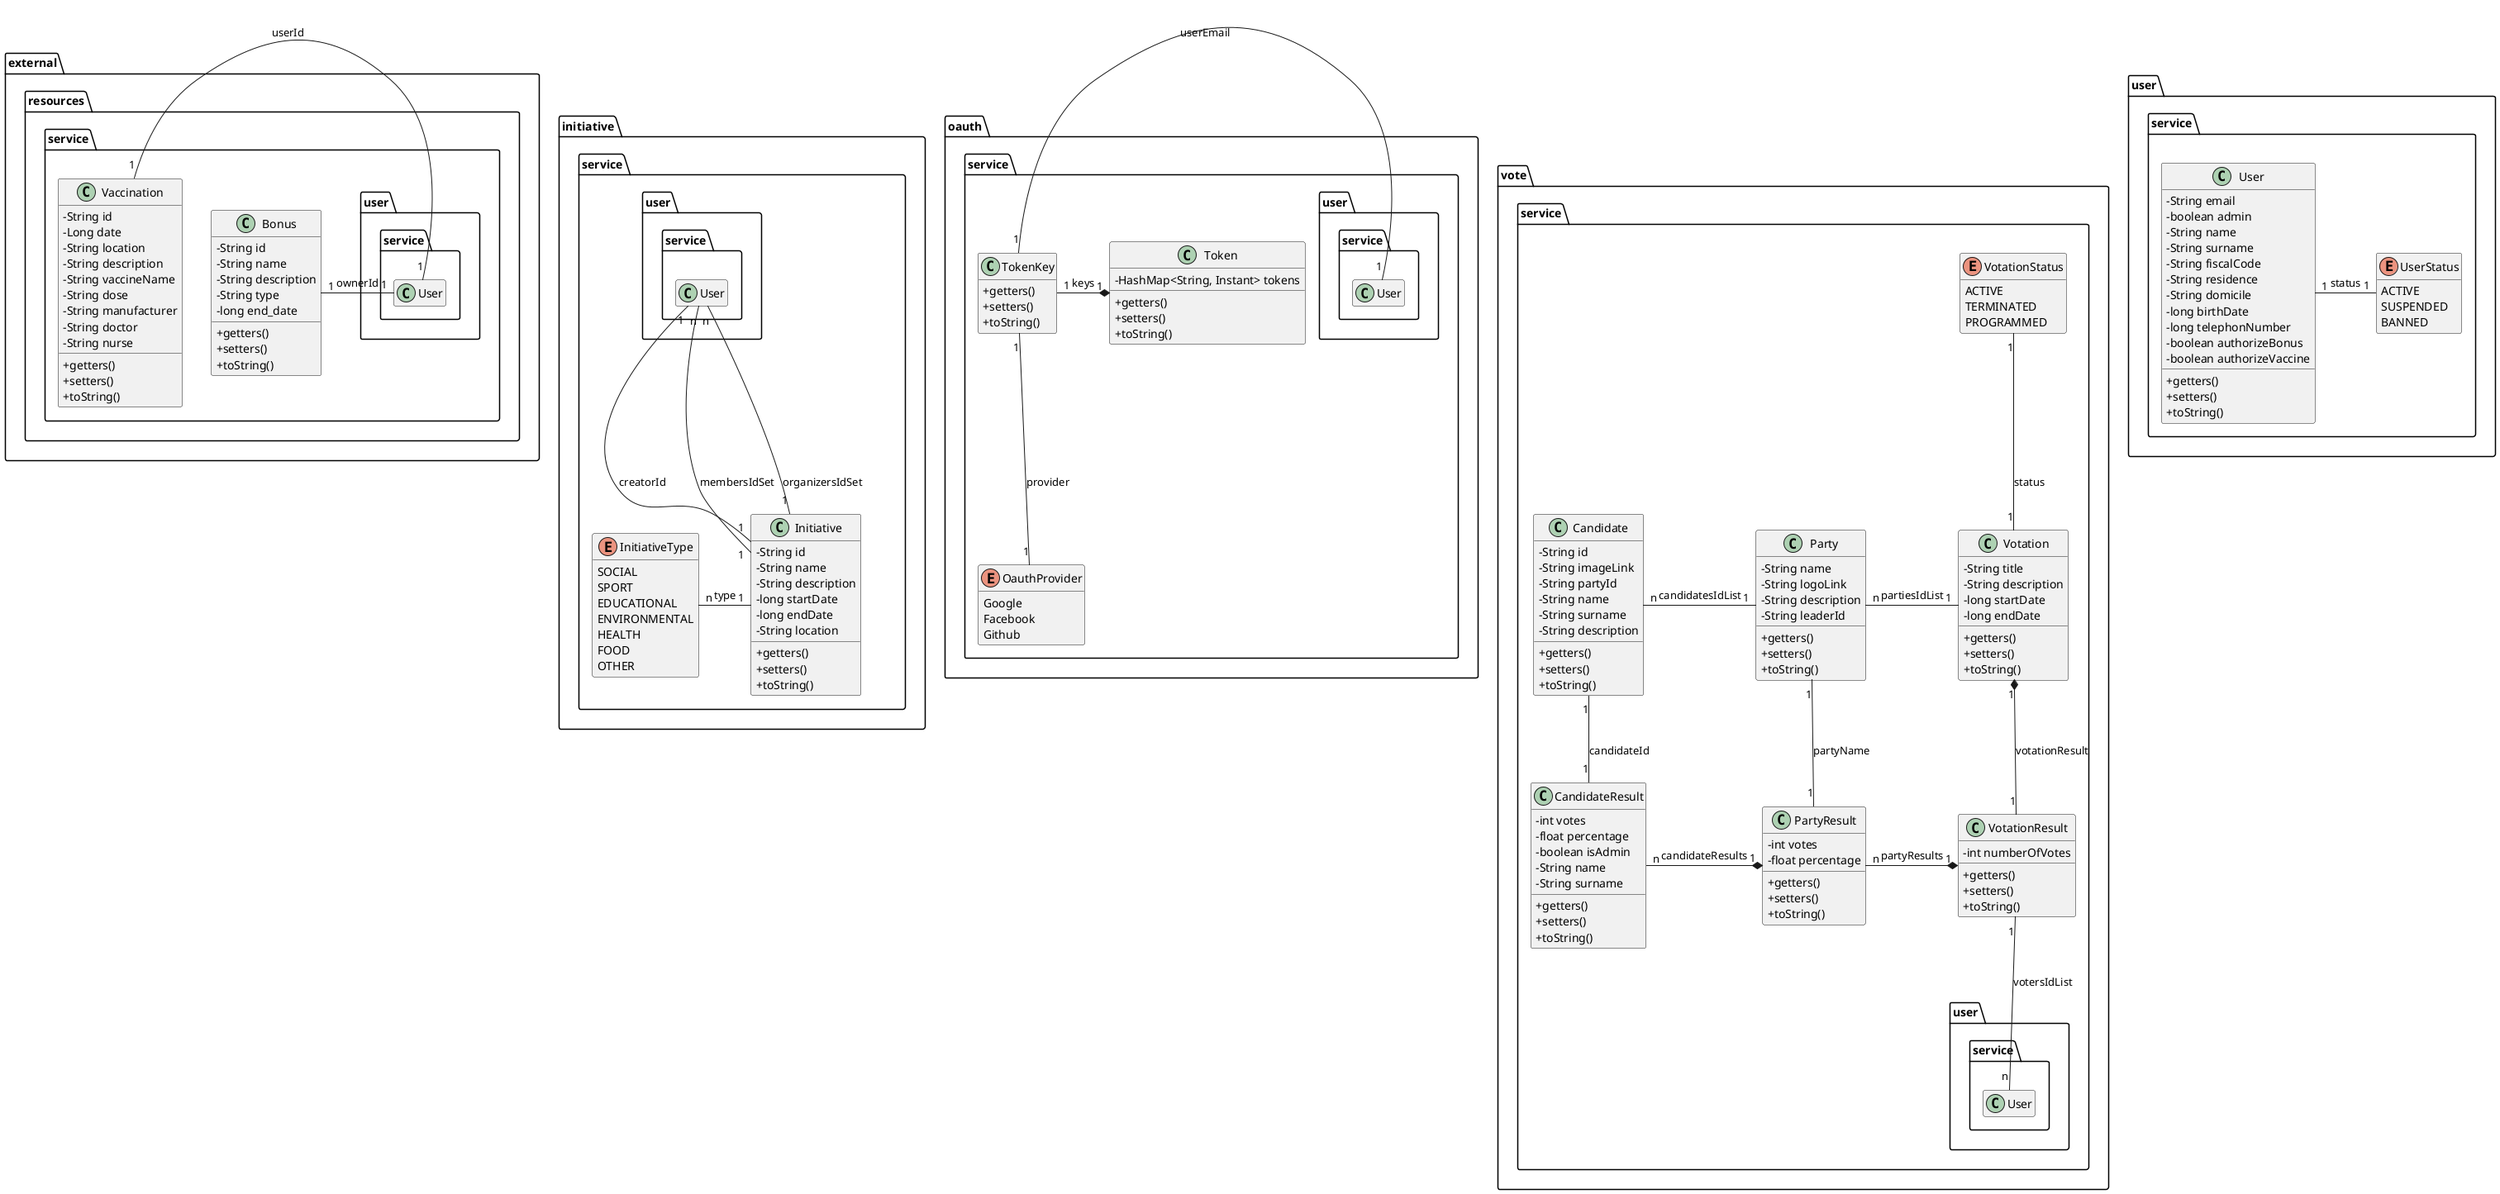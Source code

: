 @startuml Class Diagram
'https://plantuml.com/class-diagram
hide empty members
skinparam classAttributeIconSize 0

namespace external.resources.service{
    class Bonus{
        - String id
        - String name
        - String description
        - String type
        - long end_date
        + getters()
        + setters()
        + toString()
    }

    Bonus "1" -r- "1" user.service.User: ownerId

    class Vaccination{
        - String id
        - Long date
        - String location
        - String description
        - String vaccineName
        - String dose
        - String manufacturer
        - String doctor
        - String nurse
        + getters()
        + setters()
        + toString()
    }

    Vaccination "1" -r- "1" user.service.User: userId

}

namespace initiative.service{

    enum InitiativeType{
        SOCIAL
        SPORT
        EDUCATIONAL
        ENVIRONMENTAL
        HEALTH
        FOOD
        OTHER
    }

    class Initiative{
        -  String id
        -  String name
        -  String description
        -  long startDate
        -  long endDate
        -  String location
        + getters()
        + setters()
        + toString()
    }

    Initiative "1" -l- "n" InitiativeType: type
    Initiative "1" -u- "1" user.service.User: creatorId
    Initiative "1" -u- "n" user.service.User: membersIdSet
    Initiative "1" -u- "n" user.service.User: organizersIdSet

}



namespace oauth.service{
    enum OauthProvider {
        Google
        Facebook
        Github
    }

    class TokenKey{
        + getters()
        + setters()
        + toString()
    }

    TokenKey "1" -d- "1" OauthProvider: provider
    TokenKey "1" -l- "1" user.service.User: userEmail

    class Token{
        - HashMap<String, Instant> tokens
        + getters()
        + setters()
        + toString()
    }

    Token "1" *-l- "1" TokenKey: keys

}

namespace vote.service{
    class Candidate{
        -  String id
        -  String imageLink
        -  String partyId
        -  String name
        -  String surname
        -  String description
        + getters()
        + setters()
        + toString()
    }

    class Party{
        -  String name
        -  String logoLink
        -  String description
        -  String leaderId
        + getters()
        + setters()
        + toString()
    }

    Party "1" -l- "n" Candidate: candidatesIdList

    class CandidateResult{
        - int votes
        - float percentage
        - boolean isAdmin
        - String name
        - String surname
        + getters()
        + setters()
        + toString()
    }

    CandidateResult "1" -u- "1" Candidate: candidateId

    class PartyResult{
        - int votes
        - float percentage
        + getters()
        + setters()
        + toString()
    }

    PartyResult "1" *-l- "n" CandidateResult: candidateResults
    PartyResult "1" -u- "1" Party: partyName

    class VotationResult{
        -  int numberOfVotes
        + getters()
        + setters()
        + toString()

    }

    VotationResult "1" *-l- "n" PartyResult: partyResults
    VotationResult "1" -d- "n" user.service.User: votersIdList

    enum VotationStatus{
        ACTIVE
        TERMINATED
        PROGRAMMED
    }

    class Votation{
        - String title
        - String description
        - long startDate
        - long endDate
        + getters()
        + setters()
        + toString()
    }

    Votation "1" -u- "1" VotationStatus: status
    Votation "1" -l- "n" Party: partiesIdList
    Votation "1" *-d- "1" VotationResult: votationResult
}

namespace user.service{

    enum UserStatus{
        ACTIVE
        SUSPENDED
        BANNED
    }

    class User{
        -  String email
        -  boolean admin
        -  String name
        -  String surname
        -  String fiscalCode
        -  String residence
        -  String domicile
        -  long birthDate
        -  long telephonNumber
        -  boolean authorizeBonus
        -  boolean authorizeVaccine
        + getters()
        + setters()
        + toString()
    }

    User "1" -r- "1" UserStatus: status
}


@enduml
